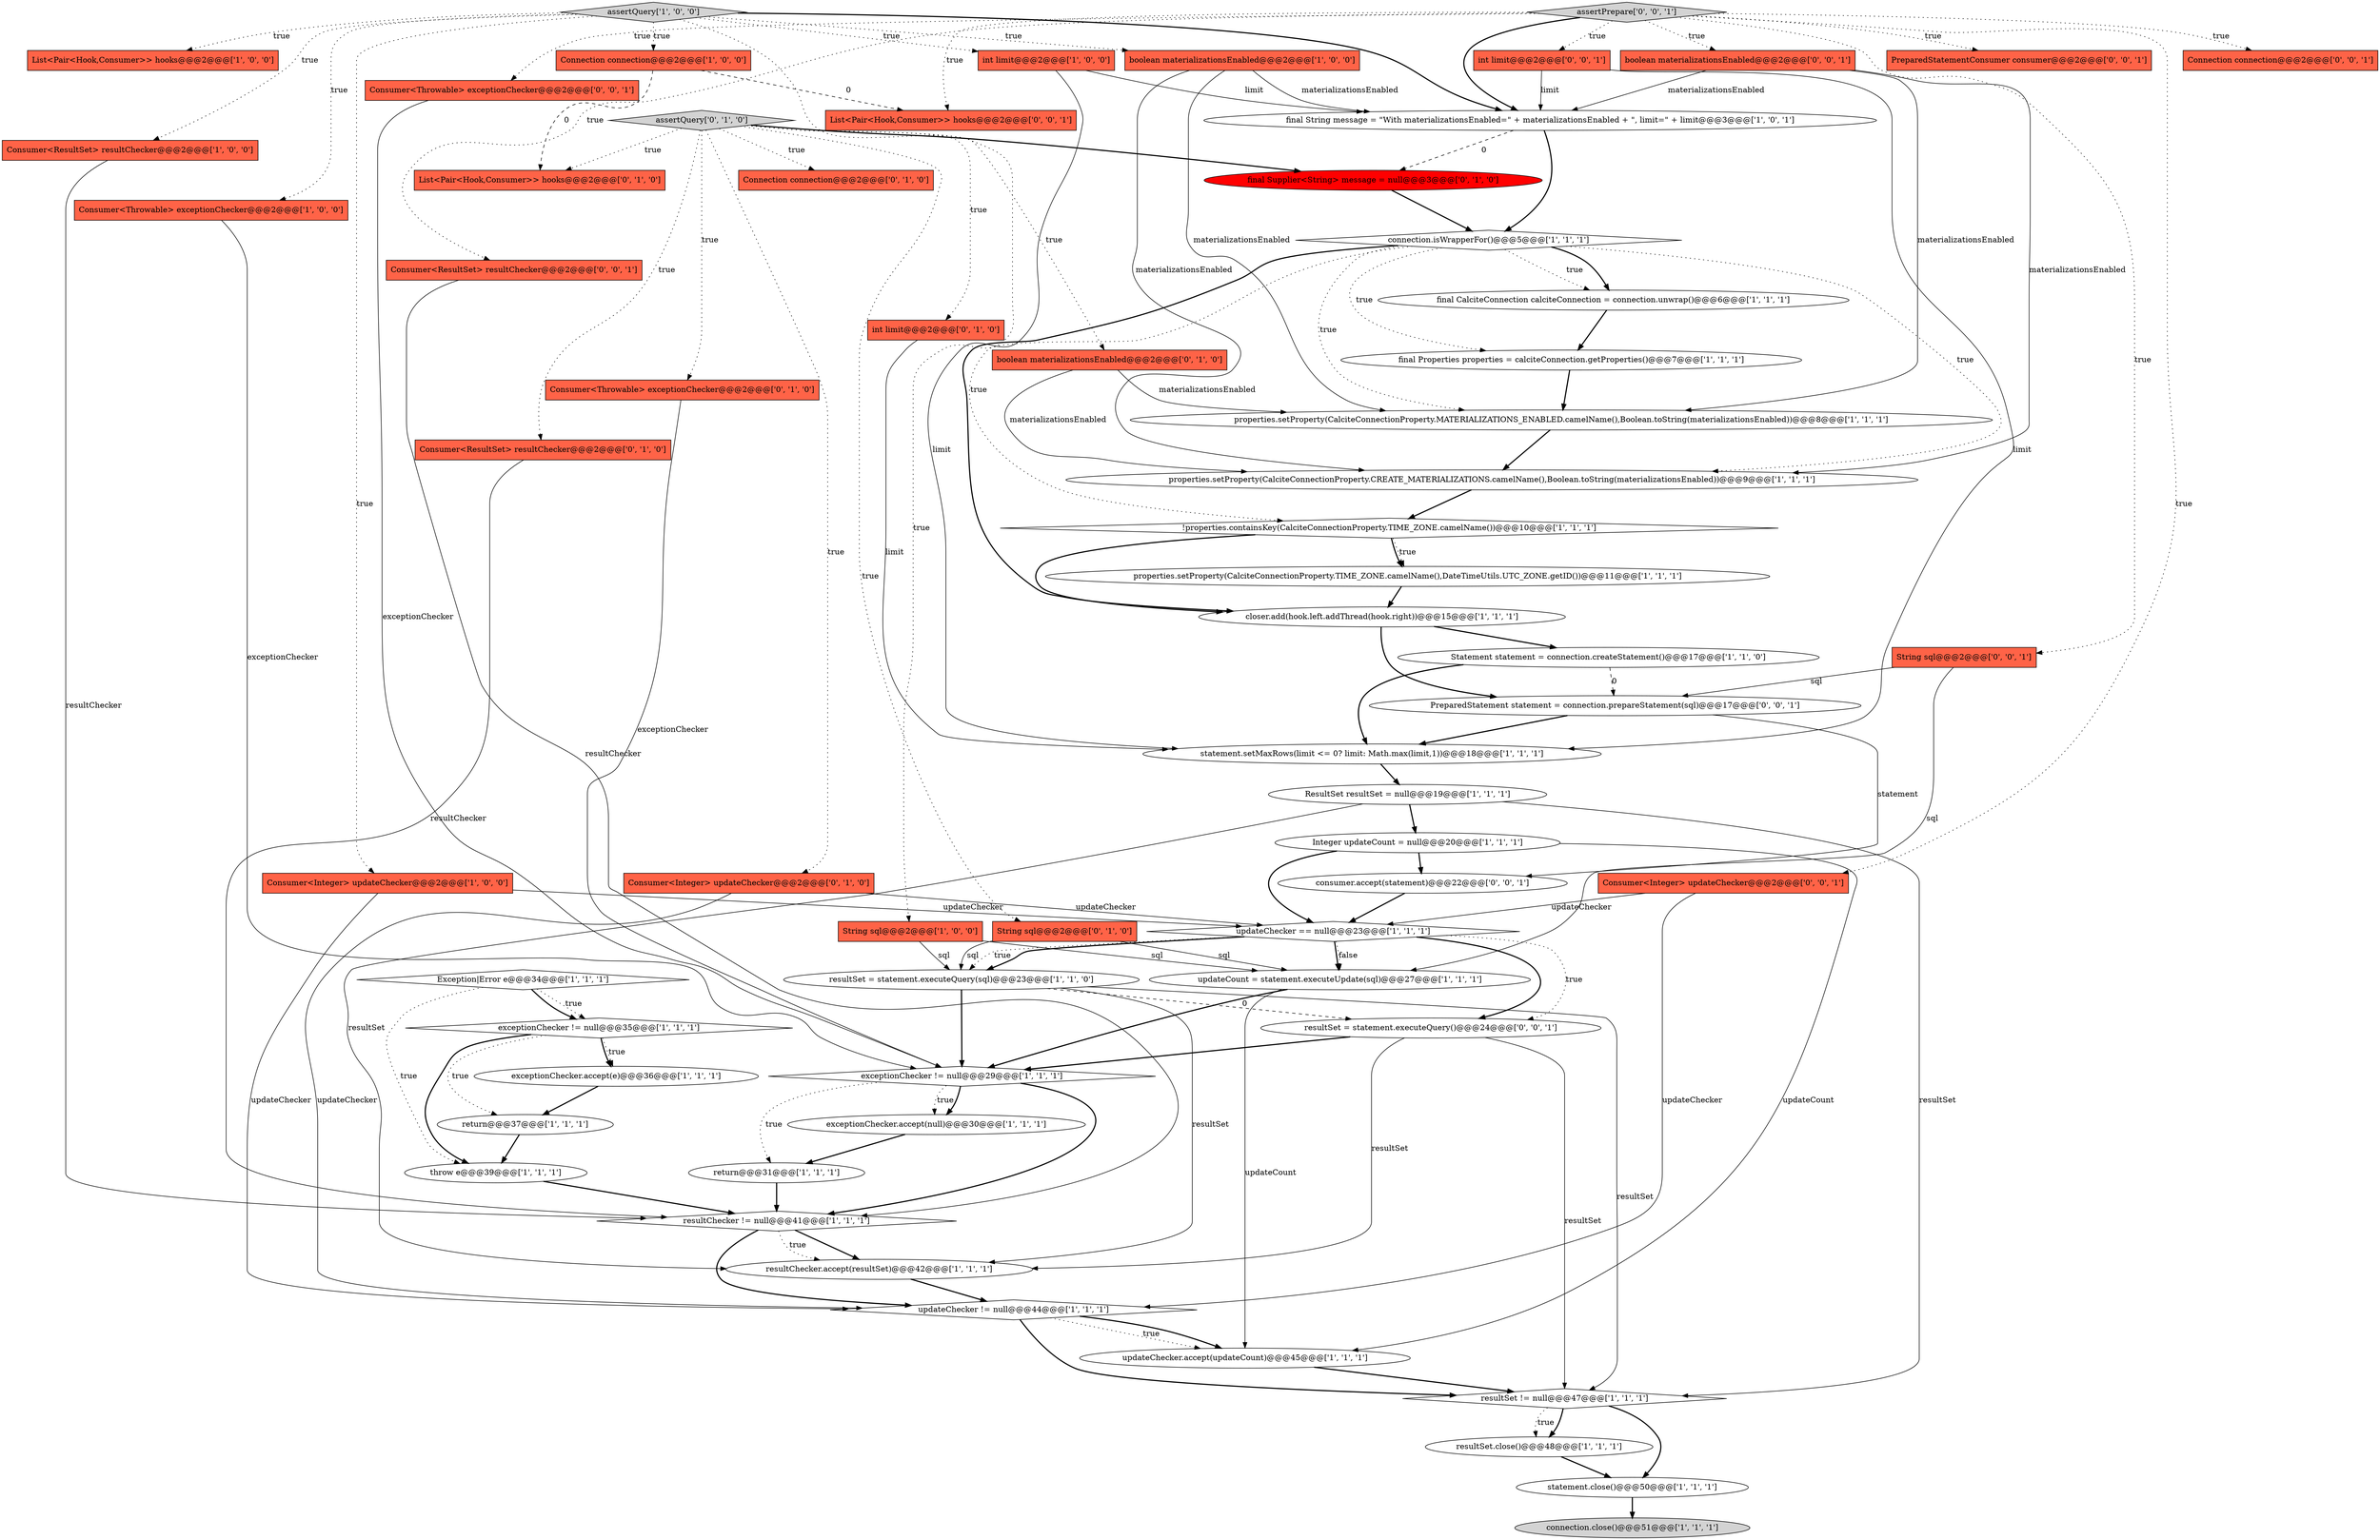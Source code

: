 digraph {
30 [style = filled, label = "exceptionChecker.accept(null)@@@30@@@['1', '1', '1']", fillcolor = white, shape = ellipse image = "AAA0AAABBB1BBB"];
11 [style = filled, label = "Exception|Error e@@@34@@@['1', '1', '1']", fillcolor = white, shape = diamond image = "AAA0AAABBB1BBB"];
24 [style = filled, label = "boolean materializationsEnabled@@@2@@@['1', '0', '0']", fillcolor = tomato, shape = box image = "AAA0AAABBB1BBB"];
0 [style = filled, label = "properties.setProperty(CalciteConnectionProperty.CREATE_MATERIALIZATIONS.camelName(),Boolean.toString(materializationsEnabled))@@@9@@@['1', '1', '1']", fillcolor = white, shape = ellipse image = "AAA0AAABBB1BBB"];
59 [style = filled, label = "boolean materializationsEnabled@@@2@@@['0', '0', '1']", fillcolor = tomato, shape = box image = "AAA0AAABBB3BBB"];
31 [style = filled, label = "assertQuery['1', '0', '0']", fillcolor = lightgray, shape = diamond image = "AAA0AAABBB1BBB"];
34 [style = filled, label = "Statement statement = connection.createStatement()@@@17@@@['1', '1', '0']", fillcolor = white, shape = ellipse image = "AAA0AAABBB1BBB"];
40 [style = filled, label = "return@@@31@@@['1', '1', '1']", fillcolor = white, shape = ellipse image = "AAA0AAABBB1BBB"];
8 [style = filled, label = "String sql@@@2@@@['1', '0', '0']", fillcolor = tomato, shape = box image = "AAA0AAABBB1BBB"];
54 [style = filled, label = "PreparedStatementConsumer consumer@@@2@@@['0', '0', '1']", fillcolor = tomato, shape = box image = "AAA0AAABBB3BBB"];
45 [style = filled, label = "int limit@@@2@@@['0', '1', '0']", fillcolor = tomato, shape = box image = "AAA0AAABBB2BBB"];
38 [style = filled, label = "Connection connection@@@2@@@['1', '0', '0']", fillcolor = tomato, shape = box image = "AAA1AAABBB1BBB"];
52 [style = filled, label = "Consumer<ResultSet> resultChecker@@@2@@@['0', '0', '1']", fillcolor = tomato, shape = box image = "AAA0AAABBB3BBB"];
53 [style = filled, label = "Connection connection@@@2@@@['0', '0', '1']", fillcolor = tomato, shape = box image = "AAA0AAABBB3BBB"];
49 [style = filled, label = "Consumer<Integer> updateChecker@@@2@@@['0', '1', '0']", fillcolor = tomato, shape = box image = "AAA0AAABBB2BBB"];
37 [style = filled, label = "updateChecker == null@@@23@@@['1', '1', '1']", fillcolor = white, shape = diamond image = "AAA0AAABBB1BBB"];
55 [style = filled, label = "Consumer<Integer> updateChecker@@@2@@@['0', '0', '1']", fillcolor = tomato, shape = box image = "AAA0AAABBB3BBB"];
23 [style = filled, label = "resultChecker != null@@@41@@@['1', '1', '1']", fillcolor = white, shape = diamond image = "AAA0AAABBB1BBB"];
44 [style = filled, label = "assertQuery['0', '1', '0']", fillcolor = lightgray, shape = diamond image = "AAA0AAABBB2BBB"];
4 [style = filled, label = "Consumer<ResultSet> resultChecker@@@2@@@['1', '0', '0']", fillcolor = tomato, shape = box image = "AAA0AAABBB1BBB"];
56 [style = filled, label = "int limit@@@2@@@['0', '0', '1']", fillcolor = tomato, shape = box image = "AAA0AAABBB3BBB"];
58 [style = filled, label = "PreparedStatement statement = connection.prepareStatement(sql)@@@17@@@['0', '0', '1']", fillcolor = white, shape = ellipse image = "AAA0AAABBB3BBB"];
62 [style = filled, label = "assertPrepare['0', '0', '1']", fillcolor = lightgray, shape = diamond image = "AAA0AAABBB3BBB"];
5 [style = filled, label = "statement.setMaxRows(limit <= 0? limit: Math.max(limit,1))@@@18@@@['1', '1', '1']", fillcolor = white, shape = ellipse image = "AAA0AAABBB1BBB"];
39 [style = filled, label = "exceptionChecker != null@@@35@@@['1', '1', '1']", fillcolor = white, shape = diamond image = "AAA0AAABBB1BBB"];
60 [style = filled, label = "Consumer<Throwable> exceptionChecker@@@2@@@['0', '0', '1']", fillcolor = tomato, shape = box image = "AAA0AAABBB3BBB"];
32 [style = filled, label = "final String message = \"With materializationsEnabled=\" + materializationsEnabled + \", limit=\" + limit@@@3@@@['1', '0', '1']", fillcolor = white, shape = ellipse image = "AAA0AAABBB1BBB"];
43 [style = filled, label = "boolean materializationsEnabled@@@2@@@['0', '1', '0']", fillcolor = tomato, shape = box image = "AAA0AAABBB2BBB"];
50 [style = filled, label = "List<Pair<Hook,Consumer>> hooks@@@2@@@['0', '1', '0']", fillcolor = tomato, shape = box image = "AAA1AAABBB2BBB"];
35 [style = filled, label = "return@@@37@@@['1', '1', '1']", fillcolor = white, shape = ellipse image = "AAA0AAABBB1BBB"];
7 [style = filled, label = "updateChecker.accept(updateCount)@@@45@@@['1', '1', '1']", fillcolor = white, shape = ellipse image = "AAA0AAABBB1BBB"];
48 [style = filled, label = "String sql@@@2@@@['0', '1', '0']", fillcolor = tomato, shape = box image = "AAA0AAABBB2BBB"];
29 [style = filled, label = "ResultSet resultSet = null@@@19@@@['1', '1', '1']", fillcolor = white, shape = ellipse image = "AAA0AAABBB1BBB"];
18 [style = filled, label = "statement.close()@@@50@@@['1', '1', '1']", fillcolor = white, shape = ellipse image = "AAA0AAABBB1BBB"];
51 [style = filled, label = "String sql@@@2@@@['0', '0', '1']", fillcolor = tomato, shape = box image = "AAA0AAABBB3BBB"];
22 [style = filled, label = "resultSet.close()@@@48@@@['1', '1', '1']", fillcolor = white, shape = ellipse image = "AAA0AAABBB1BBB"];
17 [style = filled, label = "Integer updateCount = null@@@20@@@['1', '1', '1']", fillcolor = white, shape = ellipse image = "AAA0AAABBB1BBB"];
10 [style = filled, label = "closer.add(hook.left.addThread(hook.right))@@@15@@@['1', '1', '1']", fillcolor = white, shape = ellipse image = "AAA0AAABBB1BBB"];
20 [style = filled, label = "updateCount = statement.executeUpdate(sql)@@@27@@@['1', '1', '1']", fillcolor = white, shape = ellipse image = "AAA0AAABBB1BBB"];
19 [style = filled, label = "final CalciteConnection calciteConnection = connection.unwrap()@@@6@@@['1', '1', '1']", fillcolor = white, shape = ellipse image = "AAA0AAABBB1BBB"];
2 [style = filled, label = "!properties.containsKey(CalciteConnectionProperty.TIME_ZONE.camelName())@@@10@@@['1', '1', '1']", fillcolor = white, shape = diamond image = "AAA0AAABBB1BBB"];
28 [style = filled, label = "Consumer<Integer> updateChecker@@@2@@@['1', '0', '0']", fillcolor = tomato, shape = box image = "AAA0AAABBB1BBB"];
57 [style = filled, label = "resultSet = statement.executeQuery()@@@24@@@['0', '0', '1']", fillcolor = white, shape = ellipse image = "AAA0AAABBB3BBB"];
33 [style = filled, label = "resultSet != null@@@47@@@['1', '1', '1']", fillcolor = white, shape = diamond image = "AAA0AAABBB1BBB"];
47 [style = filled, label = "Connection connection@@@2@@@['0', '1', '0']", fillcolor = tomato, shape = box image = "AAA0AAABBB2BBB"];
14 [style = filled, label = "connection.isWrapperFor()@@@5@@@['1', '1', '1']", fillcolor = white, shape = diamond image = "AAA0AAABBB1BBB"];
36 [style = filled, label = "resultSet = statement.executeQuery(sql)@@@23@@@['1', '1', '0']", fillcolor = white, shape = ellipse image = "AAA0AAABBB1BBB"];
21 [style = filled, label = "resultChecker.accept(resultSet)@@@42@@@['1', '1', '1']", fillcolor = white, shape = ellipse image = "AAA0AAABBB1BBB"];
6 [style = filled, label = "exceptionChecker.accept(e)@@@36@@@['1', '1', '1']", fillcolor = white, shape = ellipse image = "AAA0AAABBB1BBB"];
13 [style = filled, label = "updateChecker != null@@@44@@@['1', '1', '1']", fillcolor = white, shape = diamond image = "AAA0AAABBB1BBB"];
61 [style = filled, label = "List<Pair<Hook,Consumer>> hooks@@@2@@@['0', '0', '1']", fillcolor = tomato, shape = box image = "AAA0AAABBB3BBB"];
27 [style = filled, label = "connection.close()@@@51@@@['1', '1', '1']", fillcolor = lightgray, shape = ellipse image = "AAA0AAABBB1BBB"];
15 [style = filled, label = "exceptionChecker != null@@@29@@@['1', '1', '1']", fillcolor = white, shape = diamond image = "AAA0AAABBB1BBB"];
9 [style = filled, label = "final Properties properties = calciteConnection.getProperties()@@@7@@@['1', '1', '1']", fillcolor = white, shape = ellipse image = "AAA0AAABBB1BBB"];
41 [style = filled, label = "Consumer<Throwable> exceptionChecker@@@2@@@['0', '1', '0']", fillcolor = tomato, shape = box image = "AAA0AAABBB2BBB"];
63 [style = filled, label = "consumer.accept(statement)@@@22@@@['0', '0', '1']", fillcolor = white, shape = ellipse image = "AAA0AAABBB3BBB"];
25 [style = filled, label = "Consumer<Throwable> exceptionChecker@@@2@@@['1', '0', '0']", fillcolor = tomato, shape = box image = "AAA0AAABBB1BBB"];
16 [style = filled, label = "properties.setProperty(CalciteConnectionProperty.TIME_ZONE.camelName(),DateTimeUtils.UTC_ZONE.getID())@@@11@@@['1', '1', '1']", fillcolor = white, shape = ellipse image = "AAA0AAABBB1BBB"];
1 [style = filled, label = "properties.setProperty(CalciteConnectionProperty.MATERIALIZATIONS_ENABLED.camelName(),Boolean.toString(materializationsEnabled))@@@8@@@['1', '1', '1']", fillcolor = white, shape = ellipse image = "AAA0AAABBB1BBB"];
26 [style = filled, label = "List<Pair<Hook,Consumer>> hooks@@@2@@@['1', '0', '0']", fillcolor = tomato, shape = box image = "AAA0AAABBB1BBB"];
46 [style = filled, label = "Consumer<ResultSet> resultChecker@@@2@@@['0', '1', '0']", fillcolor = tomato, shape = box image = "AAA0AAABBB2BBB"];
12 [style = filled, label = "int limit@@@2@@@['1', '0', '0']", fillcolor = tomato, shape = box image = "AAA0AAABBB1BBB"];
3 [style = filled, label = "throw e@@@39@@@['1', '1', '1']", fillcolor = white, shape = ellipse image = "AAA0AAABBB1BBB"];
42 [style = filled, label = "final Supplier<String> message = null@@@3@@@['0', '1', '0']", fillcolor = red, shape = ellipse image = "AAA1AAABBB2BBB"];
62->52 [style = dotted, label="true"];
28->37 [style = solid, label="updateChecker"];
29->21 [style = solid, label="resultSet"];
51->58 [style = solid, label="sql"];
14->19 [style = dotted, label="true"];
6->35 [style = bold, label=""];
36->33 [style = solid, label="resultSet"];
37->57 [style = dotted, label="true"];
14->0 [style = dotted, label="true"];
38->61 [style = dashed, label="0"];
52->23 [style = solid, label="resultChecker"];
39->6 [style = bold, label=""];
44->49 [style = dotted, label="true"];
60->15 [style = solid, label="exceptionChecker"];
40->23 [style = bold, label=""];
15->30 [style = dotted, label="true"];
55->37 [style = solid, label="updateChecker"];
49->13 [style = solid, label="updateChecker"];
17->63 [style = bold, label=""];
33->18 [style = bold, label=""];
19->9 [style = bold, label=""];
31->28 [style = dotted, label="true"];
23->13 [style = bold, label=""];
56->32 [style = solid, label="limit"];
44->47 [style = dotted, label="true"];
37->36 [style = dotted, label="true"];
30->40 [style = bold, label=""];
20->15 [style = bold, label=""];
31->12 [style = dotted, label="true"];
21->13 [style = bold, label=""];
2->16 [style = bold, label=""];
39->35 [style = dotted, label="true"];
44->48 [style = dotted, label="true"];
5->29 [style = bold, label=""];
14->2 [style = dotted, label="true"];
31->25 [style = dotted, label="true"];
62->53 [style = dotted, label="true"];
38->50 [style = dashed, label="0"];
37->36 [style = bold, label=""];
44->43 [style = dotted, label="true"];
48->20 [style = solid, label="sql"];
44->46 [style = dotted, label="true"];
12->5 [style = solid, label="limit"];
15->40 [style = dotted, label="true"];
23->21 [style = dotted, label="true"];
36->57 [style = dashed, label="0"];
14->10 [style = bold, label=""];
62->61 [style = dotted, label="true"];
51->20 [style = solid, label="sql"];
1->0 [style = bold, label=""];
13->7 [style = dotted, label="true"];
17->37 [style = bold, label=""];
11->39 [style = dotted, label="true"];
34->58 [style = dashed, label="0"];
7->33 [style = bold, label=""];
3->23 [style = bold, label=""];
22->18 [style = bold, label=""];
44->50 [style = dotted, label="true"];
10->34 [style = bold, label=""];
63->37 [style = bold, label=""];
20->7 [style = solid, label="updateCount"];
14->1 [style = dotted, label="true"];
9->1 [style = bold, label=""];
62->60 [style = dotted, label="true"];
4->23 [style = solid, label="resultChecker"];
37->20 [style = dotted, label="false"];
41->15 [style = solid, label="exceptionChecker"];
44->45 [style = dotted, label="true"];
57->33 [style = solid, label="resultSet"];
44->42 [style = bold, label=""];
25->15 [style = solid, label="exceptionChecker"];
29->17 [style = bold, label=""];
62->59 [style = dotted, label="true"];
35->3 [style = bold, label=""];
62->55 [style = dotted, label="true"];
62->32 [style = bold, label=""];
31->32 [style = bold, label=""];
32->14 [style = bold, label=""];
17->7 [style = solid, label="updateCount"];
14->19 [style = bold, label=""];
24->32 [style = solid, label="materializationsEnabled"];
36->21 [style = solid, label="resultSet"];
2->10 [style = bold, label=""];
55->13 [style = solid, label="updateChecker"];
49->37 [style = solid, label="updateChecker"];
56->5 [style = solid, label="limit"];
31->8 [style = dotted, label="true"];
46->23 [style = solid, label="resultChecker"];
42->14 [style = bold, label=""];
58->63 [style = solid, label="statement"];
8->20 [style = solid, label="sql"];
43->1 [style = solid, label="materializationsEnabled"];
57->21 [style = solid, label="resultSet"];
28->13 [style = solid, label="updateChecker"];
57->15 [style = bold, label=""];
11->3 [style = dotted, label="true"];
33->22 [style = bold, label=""];
2->16 [style = dotted, label="true"];
37->57 [style = bold, label=""];
24->0 [style = solid, label="materializationsEnabled"];
15->23 [style = bold, label=""];
39->6 [style = dotted, label="true"];
45->5 [style = solid, label="limit"];
16->10 [style = bold, label=""];
34->5 [style = bold, label=""];
29->33 [style = solid, label="resultSet"];
0->2 [style = bold, label=""];
43->0 [style = solid, label="materializationsEnabled"];
36->15 [style = bold, label=""];
37->20 [style = bold, label=""];
8->36 [style = solid, label="sql"];
59->1 [style = solid, label="materializationsEnabled"];
39->3 [style = bold, label=""];
15->30 [style = bold, label=""];
48->36 [style = solid, label="sql"];
59->32 [style = solid, label="materializationsEnabled"];
59->0 [style = solid, label="materializationsEnabled"];
62->51 [style = dotted, label="true"];
12->32 [style = solid, label="limit"];
23->21 [style = bold, label=""];
24->1 [style = solid, label="materializationsEnabled"];
18->27 [style = bold, label=""];
31->26 [style = dotted, label="true"];
13->7 [style = bold, label=""];
31->38 [style = dotted, label="true"];
32->42 [style = dashed, label="0"];
58->5 [style = bold, label=""];
62->54 [style = dotted, label="true"];
11->39 [style = bold, label=""];
31->24 [style = dotted, label="true"];
14->9 [style = dotted, label="true"];
62->56 [style = dotted, label="true"];
13->33 [style = bold, label=""];
33->22 [style = dotted, label="true"];
10->58 [style = bold, label=""];
31->4 [style = dotted, label="true"];
44->41 [style = dotted, label="true"];
}
